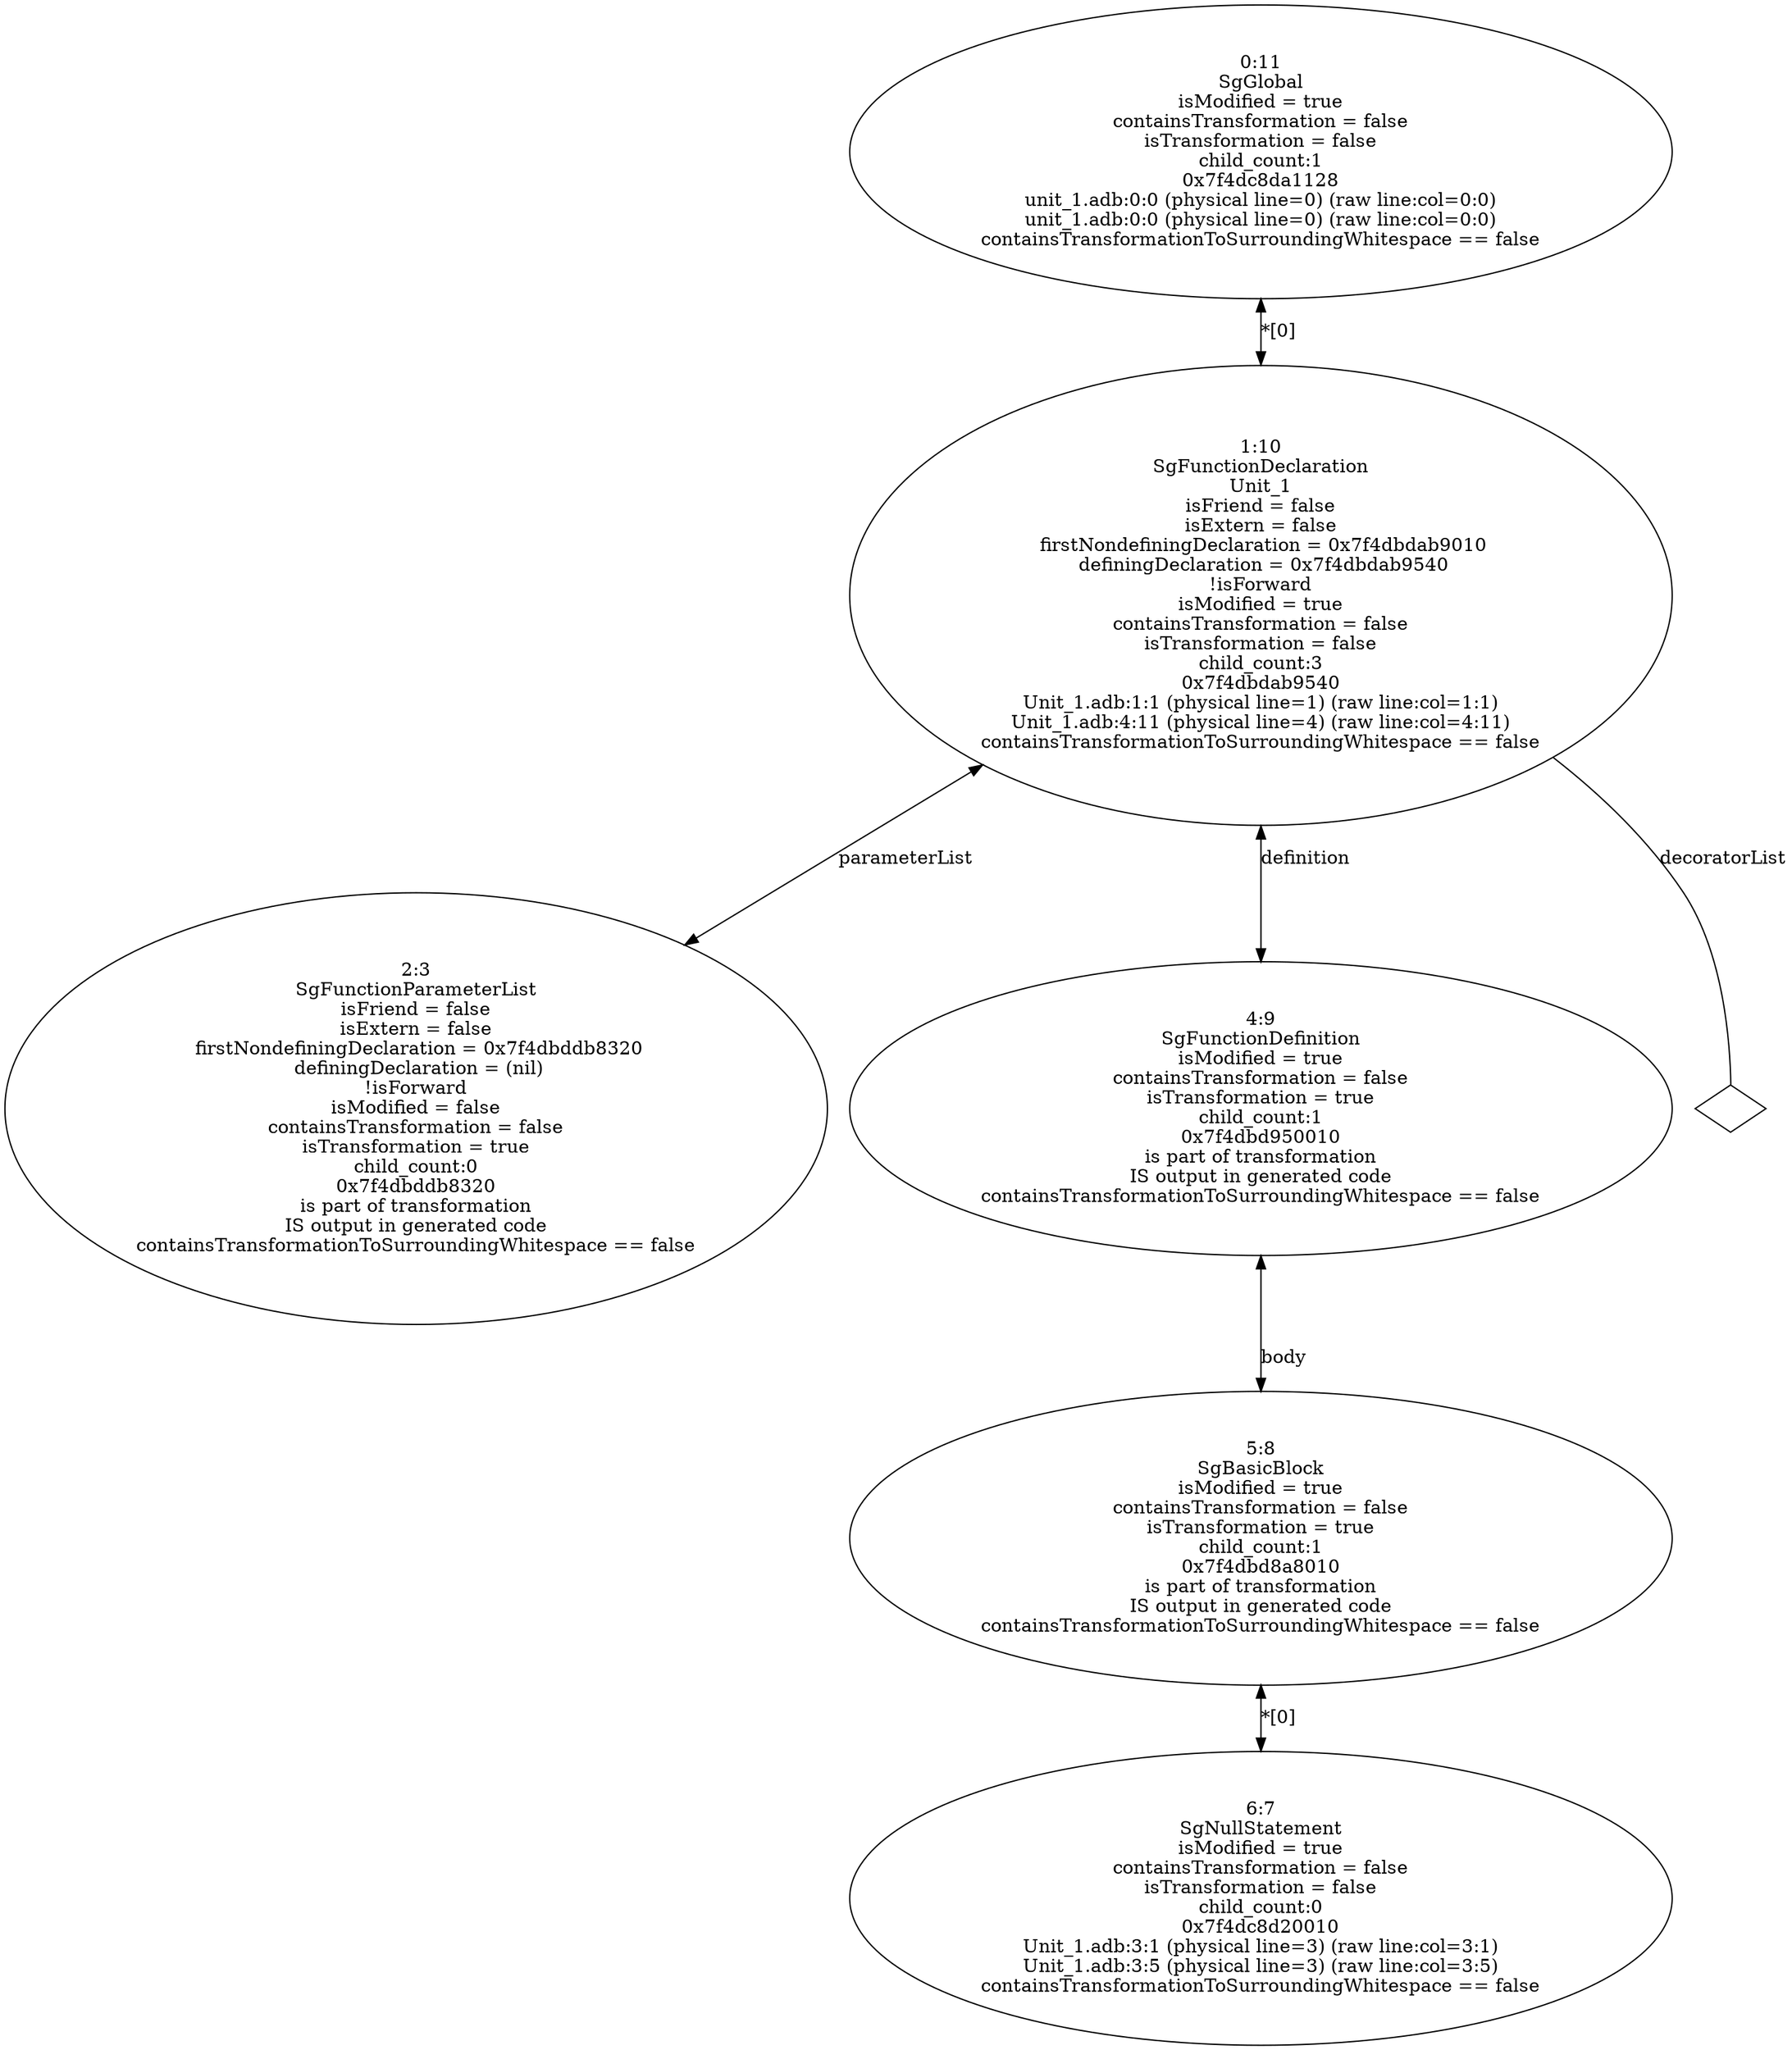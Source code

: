 digraph "G./unit_1_rose.dot" {
"0x7f4dbddb8320"[label="2:3\nSgFunctionParameterList\n isFriend = false \n isExtern = false \n firstNondefiningDeclaration = 0x7f4dbddb8320\n definingDeclaration = (nil)\n!isForward\nisModified = false\ncontainsTransformation = false\nisTransformation = true\nchild_count:0\n0x7f4dbddb8320\nis part of transformation\nIS output in generated code\ncontainsTransformationToSurroundingWhitespace == false\n" ];
"0x7f4dc8d20010"[label="6:7\nSgNullStatement\nisModified = true\ncontainsTransformation = false\nisTransformation = false\nchild_count:0\n0x7f4dc8d20010\nUnit_1.adb:3:1 (physical line=3) (raw line:col=3:1)\nUnit_1.adb:3:5 (physical line=3) (raw line:col=3:5)\ncontainsTransformationToSurroundingWhitespace == false\n" ];
"0x7f4dbd8a8010"[label="5:8\nSgBasicBlock\nisModified = true\ncontainsTransformation = false\nisTransformation = true\nchild_count:1\n0x7f4dbd8a8010\nis part of transformation\nIS output in generated code\ncontainsTransformationToSurroundingWhitespace == false\n" ];
"0x7f4dbd8a8010" -> "0x7f4dc8d20010"[label="*[0]" dir=both ];
"0x7f4dbd950010"[label="4:9\nSgFunctionDefinition\nisModified = true\ncontainsTransformation = false\nisTransformation = true\nchild_count:1\n0x7f4dbd950010\nis part of transformation\nIS output in generated code\ncontainsTransformationToSurroundingWhitespace == false\n" ];
"0x7f4dbd950010" -> "0x7f4dbd8a8010"[label="body" dir=both ];
"0x7f4dbdab9540"[label="1:10\nSgFunctionDeclaration\nUnit_1\n isFriend = false \n isExtern = false \n firstNondefiningDeclaration = 0x7f4dbdab9010\n definingDeclaration = 0x7f4dbdab9540\n!isForward\nisModified = true\ncontainsTransformation = false\nisTransformation = false\nchild_count:3\n0x7f4dbdab9540\nUnit_1.adb:1:1 (physical line=1) (raw line:col=1:1)\nUnit_1.adb:4:11 (physical line=4) (raw line:col=4:11)\ncontainsTransformationToSurroundingWhitespace == false\n" ];
"0x7f4dbdab9540" -> "0x7f4dbddb8320"[label="parameterList" dir=both ];
"0x7f4dbdab9540" -> "0x7f4dbdab9540__decoratorList__null"[label="decoratorList" dir=none ];
"0x7f4dbdab9540__decoratorList__null"[label="" shape=diamond ];
"0x7f4dbdab9540" -> "0x7f4dbd950010"[label="definition" dir=both ];
"0x7f4dc8da1128"[label="0:11\nSgGlobal\nisModified = true\ncontainsTransformation = false\nisTransformation = false\nchild_count:1\n0x7f4dc8da1128\nunit_1.adb:0:0 (physical line=0) (raw line:col=0:0)\nunit_1.adb:0:0 (physical line=0) (raw line:col=0:0)\ncontainsTransformationToSurroundingWhitespace == false\n" ];
"0x7f4dc8da1128" -> "0x7f4dbdab9540"[label="*[0]" dir=both ];
}

